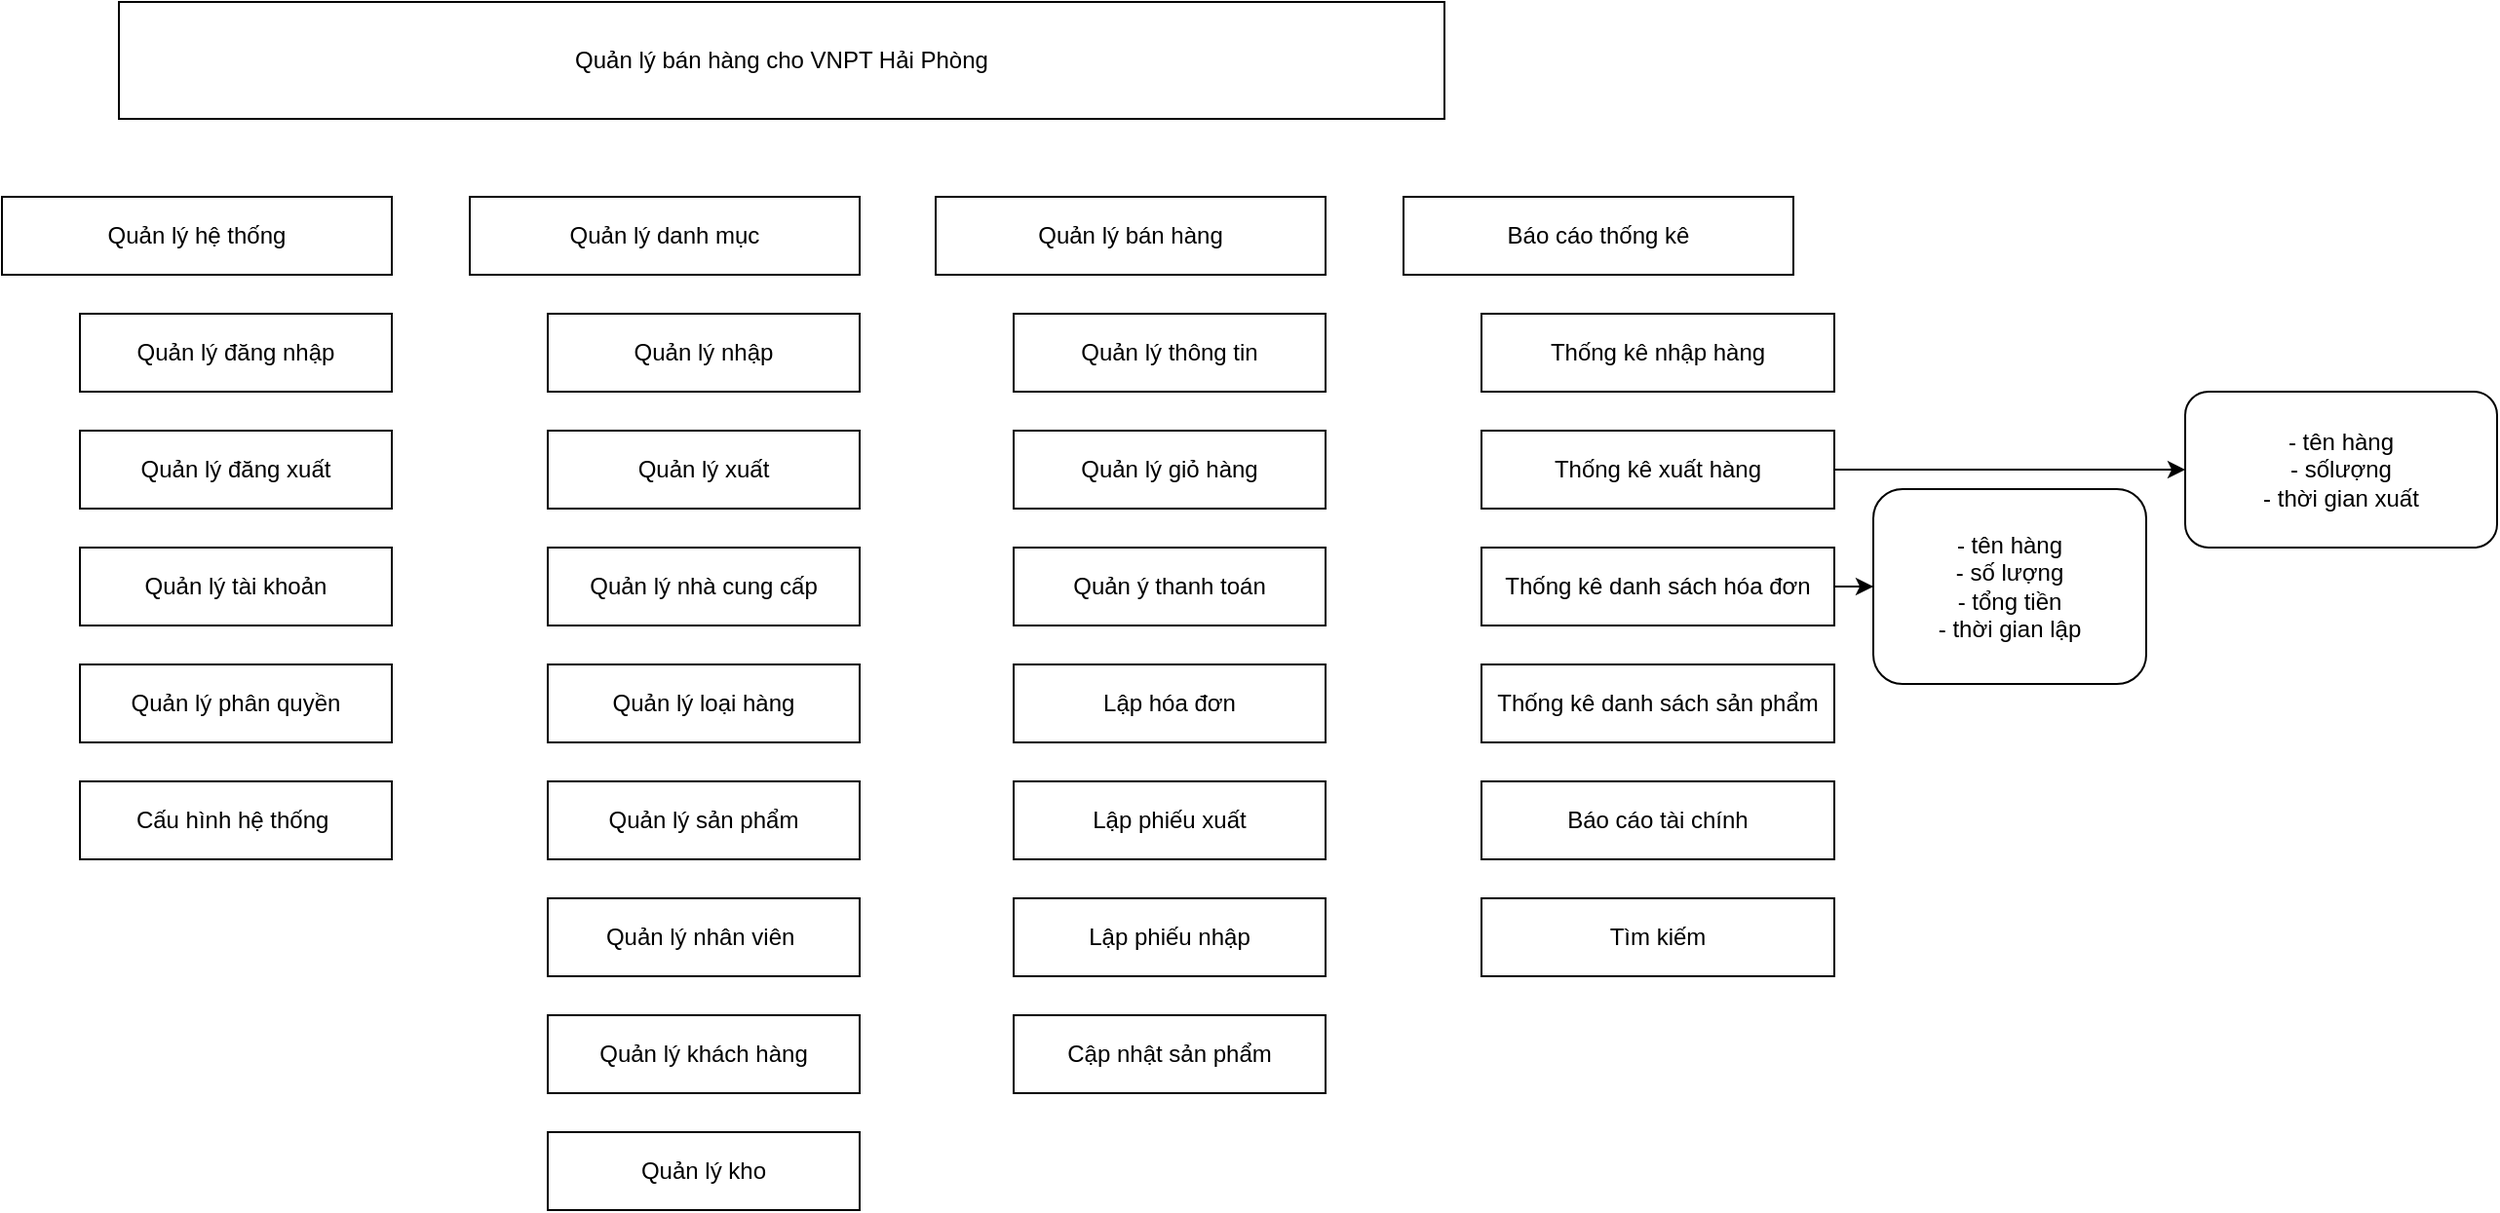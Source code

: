 <mxfile version="23.1.7" type="device">
  <diagram name="Trang-1" id="5IOxxjR3vX1s9PYMxLOA">
    <mxGraphModel dx="1318" dy="591" grid="1" gridSize="10" guides="1" tooltips="1" connect="1" arrows="1" fold="1" page="1" pageScale="1" pageWidth="827" pageHeight="1169" math="0" shadow="0">
      <root>
        <mxCell id="0" />
        <mxCell id="1" parent="0" />
        <mxCell id="XeBs3oWR_K5mBn4OILpy-1" value="Quản lý bán hàng cho VNPT Hải Phòng" style="rounded=0;whiteSpace=wrap;html=1;" vertex="1" parent="1">
          <mxGeometry x="80" y="60" width="680" height="60" as="geometry" />
        </mxCell>
        <mxCell id="XeBs3oWR_K5mBn4OILpy-2" value="Quản lý hệ thống" style="rounded=0;whiteSpace=wrap;html=1;" vertex="1" parent="1">
          <mxGeometry x="20" y="160" width="200" height="40" as="geometry" />
        </mxCell>
        <mxCell id="XeBs3oWR_K5mBn4OILpy-3" value="Quản lý đăng nhập" style="rounded=0;whiteSpace=wrap;html=1;" vertex="1" parent="1">
          <mxGeometry x="60" y="220" width="160" height="40" as="geometry" />
        </mxCell>
        <mxCell id="XeBs3oWR_K5mBn4OILpy-4" value="Quản lý đăng xuất" style="rounded=0;whiteSpace=wrap;html=1;" vertex="1" parent="1">
          <mxGeometry x="60" y="280" width="160" height="40" as="geometry" />
        </mxCell>
        <mxCell id="XeBs3oWR_K5mBn4OILpy-5" value="Quản lý tài khoản" style="rounded=0;whiteSpace=wrap;html=1;" vertex="1" parent="1">
          <mxGeometry x="60" y="340" width="160" height="40" as="geometry" />
        </mxCell>
        <mxCell id="XeBs3oWR_K5mBn4OILpy-6" value="Quản lý phân quyền" style="rounded=0;whiteSpace=wrap;html=1;" vertex="1" parent="1">
          <mxGeometry x="60" y="400" width="160" height="40" as="geometry" />
        </mxCell>
        <mxCell id="XeBs3oWR_K5mBn4OILpy-7" value="Quản lý danh mục" style="rounded=0;whiteSpace=wrap;html=1;" vertex="1" parent="1">
          <mxGeometry x="260" y="160" width="200" height="40" as="geometry" />
        </mxCell>
        <mxCell id="XeBs3oWR_K5mBn4OILpy-8" value="Quản lý nhập" style="rounded=0;whiteSpace=wrap;html=1;" vertex="1" parent="1">
          <mxGeometry x="300" y="220" width="160" height="40" as="geometry" />
        </mxCell>
        <mxCell id="XeBs3oWR_K5mBn4OILpy-9" value="Quản lý xuất" style="rounded=0;whiteSpace=wrap;html=1;" vertex="1" parent="1">
          <mxGeometry x="300" y="280" width="160" height="40" as="geometry" />
        </mxCell>
        <mxCell id="XeBs3oWR_K5mBn4OILpy-10" value="Quản lý nhà cung cấp" style="rounded=0;whiteSpace=wrap;html=1;" vertex="1" parent="1">
          <mxGeometry x="300" y="340" width="160" height="40" as="geometry" />
        </mxCell>
        <mxCell id="XeBs3oWR_K5mBn4OILpy-11" value="Quản lý loại hàng" style="rounded=0;whiteSpace=wrap;html=1;" vertex="1" parent="1">
          <mxGeometry x="300" y="400" width="160" height="40" as="geometry" />
        </mxCell>
        <mxCell id="XeBs3oWR_K5mBn4OILpy-13" value="Quản lý bán hàng" style="rounded=0;whiteSpace=wrap;html=1;" vertex="1" parent="1">
          <mxGeometry x="499" y="160" width="200" height="40" as="geometry" />
        </mxCell>
        <mxCell id="XeBs3oWR_K5mBn4OILpy-14" value="Quản lý thông tin" style="rounded=0;whiteSpace=wrap;html=1;" vertex="1" parent="1">
          <mxGeometry x="539" y="220" width="160" height="40" as="geometry" />
        </mxCell>
        <mxCell id="XeBs3oWR_K5mBn4OILpy-15" value="Quản lý giỏ hàng" style="rounded=0;whiteSpace=wrap;html=1;" vertex="1" parent="1">
          <mxGeometry x="539" y="280" width="160" height="40" as="geometry" />
        </mxCell>
        <mxCell id="XeBs3oWR_K5mBn4OILpy-16" value="Quản ý thanh toán" style="rounded=0;whiteSpace=wrap;html=1;" vertex="1" parent="1">
          <mxGeometry x="539" y="340" width="160" height="40" as="geometry" />
        </mxCell>
        <mxCell id="XeBs3oWR_K5mBn4OILpy-17" value="Lập hóa đơn" style="rounded=0;whiteSpace=wrap;html=1;" vertex="1" parent="1">
          <mxGeometry x="539" y="400" width="160" height="40" as="geometry" />
        </mxCell>
        <mxCell id="XeBs3oWR_K5mBn4OILpy-18" value="Báo cáo thống kê" style="rounded=0;whiteSpace=wrap;html=1;" vertex="1" parent="1">
          <mxGeometry x="739" y="160" width="200" height="40" as="geometry" />
        </mxCell>
        <mxCell id="XeBs3oWR_K5mBn4OILpy-19" value="Thống kê nhập hàng" style="rounded=0;whiteSpace=wrap;html=1;" vertex="1" parent="1">
          <mxGeometry x="779" y="220" width="181" height="40" as="geometry" />
        </mxCell>
        <mxCell id="XeBs3oWR_K5mBn4OILpy-36" style="edgeStyle=orthogonalEdgeStyle;rounded=0;orthogonalLoop=1;jettySize=auto;html=1;exitX=1;exitY=0.5;exitDx=0;exitDy=0;" edge="1" parent="1" source="XeBs3oWR_K5mBn4OILpy-20" target="XeBs3oWR_K5mBn4OILpy-37">
          <mxGeometry relative="1" as="geometry">
            <mxPoint x="1020" y="359.588" as="targetPoint" />
          </mxGeometry>
        </mxCell>
        <mxCell id="XeBs3oWR_K5mBn4OILpy-20" value="Thống kê danh sách hóa đơn" style="rounded=0;whiteSpace=wrap;html=1;" vertex="1" parent="1">
          <mxGeometry x="779" y="340" width="181" height="40" as="geometry" />
        </mxCell>
        <mxCell id="XeBs3oWR_K5mBn4OILpy-21" value="Thống kê danh sách sản phẩm" style="rounded=0;whiteSpace=wrap;html=1;" vertex="1" parent="1">
          <mxGeometry x="779" y="400" width="181" height="40" as="geometry" />
        </mxCell>
        <mxCell id="XeBs3oWR_K5mBn4OILpy-22" value="Báo cáo tài chính" style="rounded=0;whiteSpace=wrap;html=1;" vertex="1" parent="1">
          <mxGeometry x="779" y="460" width="181" height="40" as="geometry" />
        </mxCell>
        <mxCell id="XeBs3oWR_K5mBn4OILpy-24" value="Cấu hình hệ thống&amp;nbsp;" style="rounded=0;whiteSpace=wrap;html=1;" vertex="1" parent="1">
          <mxGeometry x="60" y="460" width="160" height="40" as="geometry" />
        </mxCell>
        <mxCell id="XeBs3oWR_K5mBn4OILpy-25" value="Quản lý nhân viên&amp;nbsp;" style="rounded=0;whiteSpace=wrap;html=1;" vertex="1" parent="1">
          <mxGeometry x="300" y="520" width="160" height="40" as="geometry" />
        </mxCell>
        <mxCell id="XeBs3oWR_K5mBn4OILpy-26" value="Quản lý khách hàng" style="rounded=0;whiteSpace=wrap;html=1;" vertex="1" parent="1">
          <mxGeometry x="300" y="580" width="160" height="40" as="geometry" />
        </mxCell>
        <mxCell id="XeBs3oWR_K5mBn4OILpy-27" value="Quản lý kho" style="rounded=0;whiteSpace=wrap;html=1;" vertex="1" parent="1">
          <mxGeometry x="300" y="640" width="160" height="40" as="geometry" />
        </mxCell>
        <mxCell id="XeBs3oWR_K5mBn4OILpy-28" value="Cập nhật sản phẩm" style="rounded=0;whiteSpace=wrap;html=1;" vertex="1" parent="1">
          <mxGeometry x="539" y="580" width="160" height="40" as="geometry" />
        </mxCell>
        <mxCell id="XeBs3oWR_K5mBn4OILpy-38" style="edgeStyle=orthogonalEdgeStyle;rounded=0;orthogonalLoop=1;jettySize=auto;html=1;exitX=1;exitY=0.5;exitDx=0;exitDy=0;" edge="1" parent="1" source="XeBs3oWR_K5mBn4OILpy-31" target="XeBs3oWR_K5mBn4OILpy-39">
          <mxGeometry relative="1" as="geometry">
            <mxPoint x="1200" y="300" as="targetPoint" />
          </mxGeometry>
        </mxCell>
        <mxCell id="XeBs3oWR_K5mBn4OILpy-31" value="Thống kê xuất hàng" style="rounded=0;whiteSpace=wrap;html=1;" vertex="1" parent="1">
          <mxGeometry x="779" y="280" width="181" height="40" as="geometry" />
        </mxCell>
        <mxCell id="XeBs3oWR_K5mBn4OILpy-32" value="Lập phiếu xuất" style="rounded=0;whiteSpace=wrap;html=1;" vertex="1" parent="1">
          <mxGeometry x="539" y="460" width="160" height="40" as="geometry" />
        </mxCell>
        <mxCell id="XeBs3oWR_K5mBn4OILpy-33" value="Lập phiếu nhập" style="rounded=0;whiteSpace=wrap;html=1;" vertex="1" parent="1">
          <mxGeometry x="539" y="520" width="160" height="40" as="geometry" />
        </mxCell>
        <mxCell id="XeBs3oWR_K5mBn4OILpy-34" value="Quản lý sản phẩm" style="rounded=0;whiteSpace=wrap;html=1;" vertex="1" parent="1">
          <mxGeometry x="300" y="460" width="160" height="40" as="geometry" />
        </mxCell>
        <mxCell id="XeBs3oWR_K5mBn4OILpy-35" value="Tìm kiếm" style="rounded=0;whiteSpace=wrap;html=1;" vertex="1" parent="1">
          <mxGeometry x="779" y="520" width="181" height="40" as="geometry" />
        </mxCell>
        <mxCell id="XeBs3oWR_K5mBn4OILpy-37" value="- tên hàng&lt;br&gt;- số lượng&lt;br&gt;- tổng tiền&lt;br&gt;- thời gian lập" style="rounded=1;whiteSpace=wrap;html=1;" vertex="1" parent="1">
          <mxGeometry x="980" y="310" width="140" height="100" as="geometry" />
        </mxCell>
        <mxCell id="XeBs3oWR_K5mBn4OILpy-39" value="- tên hàng&lt;br&gt;- sốlượng&lt;br&gt;- thời gian xuất" style="rounded=1;whiteSpace=wrap;html=1;" vertex="1" parent="1">
          <mxGeometry x="1140" y="260" width="160" height="80" as="geometry" />
        </mxCell>
      </root>
    </mxGraphModel>
  </diagram>
</mxfile>
